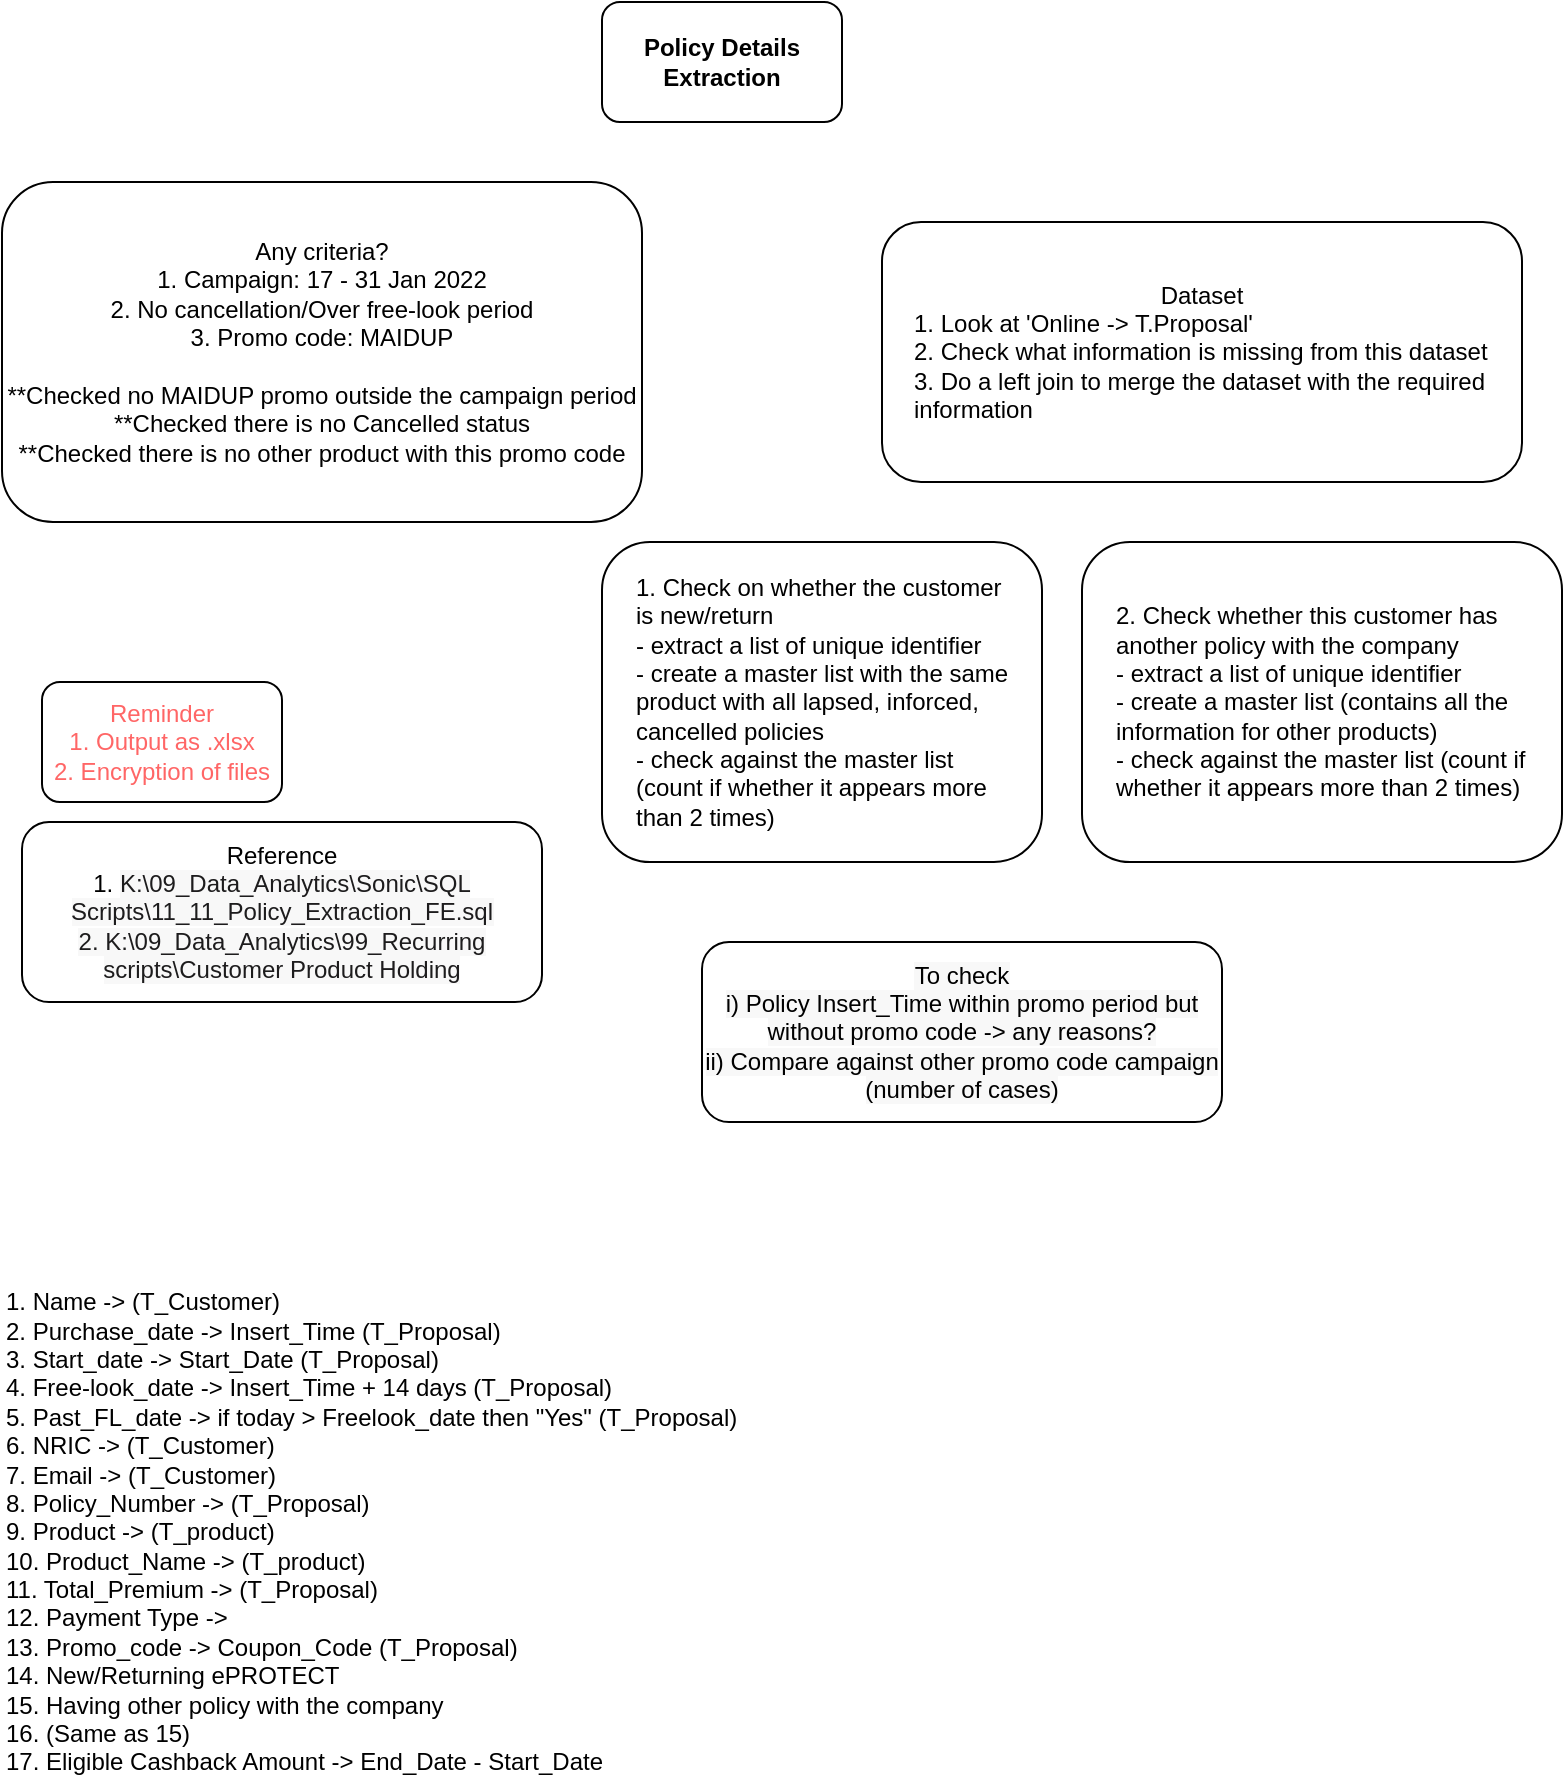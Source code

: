 <mxfile version="16.5.3" type="github">
  <diagram id="ka9EOJAELgnnNQ_SWJG2" name="Page-1">
    <mxGraphModel dx="782" dy="468" grid="1" gridSize="10" guides="1" tooltips="1" connect="1" arrows="1" fold="1" page="1" pageScale="1" pageWidth="850" pageHeight="1100" math="0" shadow="0">
      <root>
        <mxCell id="0" />
        <mxCell id="1" parent="0" />
        <mxCell id="XPmNMmqTWOrP7fZrcmtY-1" value="Policy Details Extraction" style="rounded=1;whiteSpace=wrap;html=1;fontStyle=1" parent="1" vertex="1">
          <mxGeometry x="360" y="70" width="120" height="60" as="geometry" />
        </mxCell>
        <mxCell id="XPmNMmqTWOrP7fZrcmtY-2" value="Any criteria?&lt;br&gt;1. Campaign: 17 - 31 Jan 2022&lt;br&gt;2. No cancellation/Over free-look period&lt;br&gt;3. Promo code: MAIDUP&lt;br&gt;&lt;br&gt;**Checked no MAIDUP promo outside the campaign period&lt;br&gt;**Checked there is no Cancelled status&lt;br&gt;**Checked there is no other product with this promo code" style="rounded=1;whiteSpace=wrap;html=1;" parent="1" vertex="1">
          <mxGeometry x="60" y="160" width="320" height="170" as="geometry" />
        </mxCell>
        <mxCell id="XPmNMmqTWOrP7fZrcmtY-3" value="Dataset&lt;br&gt;&lt;div style=&quot;text-align: left&quot;&gt;&lt;span&gt;1. Look at &#39;Online -&amp;gt; T.Proposal&#39;&lt;/span&gt;&lt;/div&gt;&lt;div style=&quot;text-align: left&quot;&gt;&lt;span&gt;2. Check what information is missing from this dataset&lt;/span&gt;&lt;/div&gt;&lt;div style=&quot;text-align: left&quot;&gt;&lt;span&gt;3. Do a left join to merge the dataset with the required information&lt;/span&gt;&lt;/div&gt;" style="rounded=1;whiteSpace=wrap;html=1;spacingLeft=15;spacingRight=15;" parent="1" vertex="1">
          <mxGeometry x="500" y="180" width="320" height="130" as="geometry" />
        </mxCell>
        <mxCell id="XPmNMmqTWOrP7fZrcmtY-5" value="Reminder&lt;br&gt;1. Output as .xlsx&lt;br&gt;2. Encryption of files" style="rounded=1;whiteSpace=wrap;html=1;strokeColor=default;fontColor=#FF6666;" parent="1" vertex="1">
          <mxGeometry x="80" y="410" width="120" height="60" as="geometry" />
        </mxCell>
        <mxCell id="XPmNMmqTWOrP7fZrcmtY-6" value="1. Check on whether the customer is new/return&lt;br&gt;- extract a list of unique identifier&lt;br&gt;- create a master list with the same product with all lapsed, inforced, cancelled policies&lt;br&gt;- check against the master list &lt;br&gt;(count if whether it appears more than 2 times)" style="rounded=1;whiteSpace=wrap;html=1;fontColor=#000000;strokeColor=default;spacingLeft=15;spacingRight=15;align=left;" parent="1" vertex="1">
          <mxGeometry x="360" y="340" width="220" height="160" as="geometry" />
        </mxCell>
        <mxCell id="XPmNMmqTWOrP7fZrcmtY-7" value="2. Check whether this customer has another policy with the company&lt;br&gt;- extract a list of unique identifier&lt;br&gt;- create a master list (contains all the information for other products)&lt;br&gt;- check against the master list (count if whether it appears more than 2 times)" style="rounded=1;whiteSpace=wrap;html=1;fontColor=#000000;strokeColor=default;spacingLeft=15;spacingRight=15;align=left;" parent="1" vertex="1">
          <mxGeometry x="600" y="340" width="240" height="160" as="geometry" />
        </mxCell>
        <mxCell id="XPmNMmqTWOrP7fZrcmtY-10" value="Reference&lt;br&gt;1.&amp;nbsp;&lt;span style=&quot;text-align: left ; background-color: rgb(248 , 248 , 248)&quot;&gt;&lt;font&gt;&lt;font color=&quot;#1d1c1d&quot;&gt;K:\09_Data_Analytics\Sonic\SQL Scripts\11_11_Policy_Extraction_FE.sql&lt;/font&gt;&lt;br&gt;&lt;font color=&quot;#1d1c1d&quot;&gt;2. K:\09_Data_Analytics\99_Recurring scripts\Customer Product Holding&lt;/font&gt;&lt;br&gt;&lt;/font&gt;&lt;/span&gt;" style="rounded=1;whiteSpace=wrap;html=1;fontColor=#000000;strokeColor=default;" parent="1" vertex="1">
          <mxGeometry x="70" y="480" width="260" height="90" as="geometry" />
        </mxCell>
        <mxCell id="XPmNMmqTWOrP7fZrcmtY-11" value="1. Name -&amp;gt; (T_Customer)&lt;br&gt;2. Purchase_date -&amp;gt; Insert_Time (T_Proposal)&lt;br&gt;3. Start_date -&amp;gt; Start_Date (T_Proposal)&lt;br&gt;4. Free-look_date -&amp;gt; Insert_Time + 14 days (T_Proposal)&lt;br&gt;5. Past_FL_date -&amp;gt; if today &amp;gt; Freelook_date then &quot;Yes&quot; (T_Proposal)&lt;br&gt;6. NRIC -&amp;gt; (T_Customer)&lt;br&gt;7. Email -&amp;gt; (T_Customer)&lt;br&gt;8. Policy_Number -&amp;gt; (T_Proposal)&lt;br&gt;9. Product -&amp;gt; (T_product)&lt;br&gt;10. Product_Name -&amp;gt; (T_product)&lt;br&gt;11. Total_Premium -&amp;gt; (T_Proposal)&lt;br&gt;12. Payment Type -&amp;gt;&amp;nbsp;&lt;br&gt;13. Promo_code -&amp;gt; Coupon_Code (T_Proposal)&lt;br&gt;14. New/Returning ePROTECT&lt;br&gt;15. Having other policy with the company&lt;br&gt;16. (Same as 15)&lt;br&gt;17. Eligible Cashback Amount -&amp;gt; End_Date - Start_Date" style="text;html=1;strokeColor=none;fillColor=none;align=left;verticalAlign=middle;whiteSpace=wrap;rounded=0;fontSize=12;fontColor=#000000;" parent="1" vertex="1">
          <mxGeometry x="60" y="740" width="520" height="190" as="geometry" />
        </mxCell>
        <mxCell id="mUjsZRYLafECx2S0r-g5-1" value="&lt;span style=&quot;text-align: left ; background-color: rgb(248 , 248 , 248)&quot;&gt;&lt;font&gt;To check&lt;br&gt;i) Policy Insert_Time within promo period but without promo code -&amp;gt; any reasons?&lt;br&gt;ii) Compare against other promo code campaign (number of cases)&lt;br&gt;&lt;/font&gt;&lt;/span&gt;" style="rounded=1;whiteSpace=wrap;html=1;fontColor=#000000;strokeColor=default;" vertex="1" parent="1">
          <mxGeometry x="410" y="540" width="260" height="90" as="geometry" />
        </mxCell>
      </root>
    </mxGraphModel>
  </diagram>
</mxfile>
